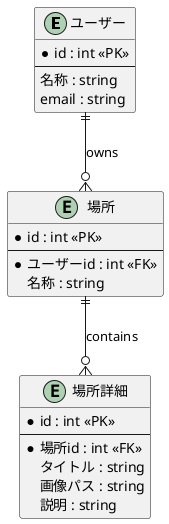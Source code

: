@startuml
entity "ユーザー" as User {
  *id : int <<PK>>
  ---
  名称 : string
  email : string
}

entity "場所" as Location {
  *id : int <<PK>>
  ---
  *ユーザーid : int <<FK>>
  名称 : string
}

entity "場所詳細" as LocationDetail {
  *id : int <<PK>>
  ---
  *場所id : int <<FK>>
  タイトル : string
  画像パス : string
  説明 : string
}

User ||--o{ Location : owns
Location ||--o{ LocationDetail : contains
@enduml
